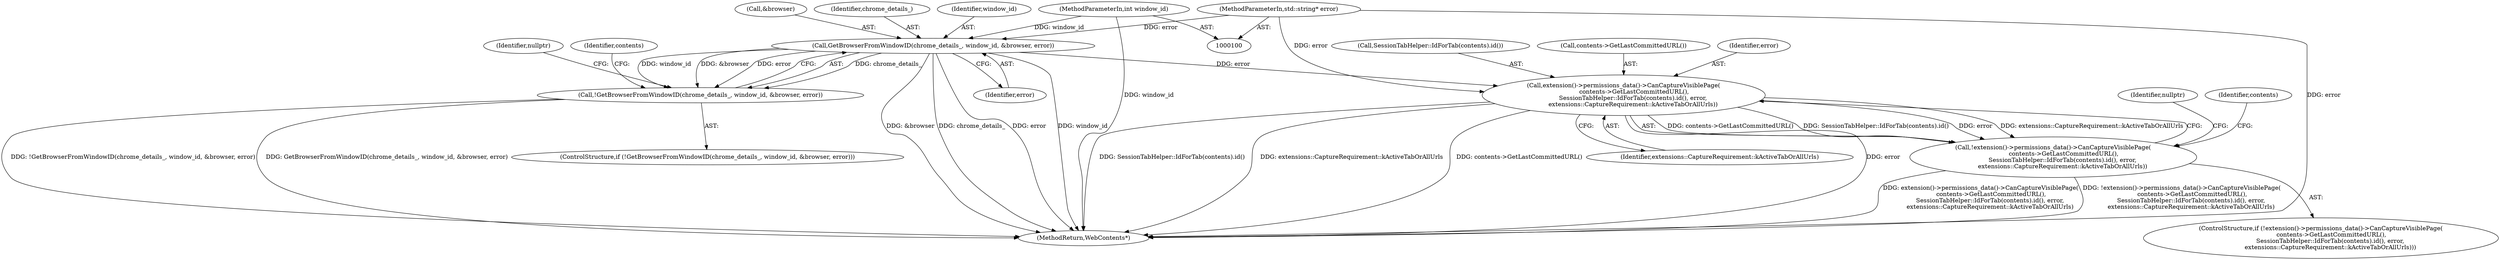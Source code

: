 digraph "0_Chrome_0660e08731fd42076d7242068e9eaed1482b14d5_1@pointer" {
"1000110" [label="(Call,GetBrowserFromWindowID(chrome_details_, window_id, &browser, error))"];
"1000101" [label="(MethodParameterIn,int window_id)"];
"1000102" [label="(MethodParameterIn,std::string* error)"];
"1000109" [label="(Call,!GetBrowserFromWindowID(chrome_details_, window_id, &browser, error))"];
"1000134" [label="(Call,extension()->permissions_data()->CanCaptureVisiblePage(\n           contents->GetLastCommittedURL(),\n          SessionTabHelper::IdForTab(contents).id(), error,\n          extensions::CaptureRequirement::kActiveTabOrAllUrls))"];
"1000133" [label="(Call,!extension()->permissions_data()->CanCaptureVisiblePage(\n           contents->GetLastCommittedURL(),\n          SessionTabHelper::IdForTab(contents).id(), error,\n          extensions::CaptureRequirement::kActiveTabOrAllUrls))"];
"1000138" [label="(Identifier,extensions::CaptureRequirement::kActiveTabOrAllUrls)"];
"1000141" [label="(Identifier,nullptr)"];
"1000144" [label="(MethodReturn,WebContents*)"];
"1000136" [label="(Call,SessionTabHelper::IdForTab(contents).id())"];
"1000112" [label="(Identifier,window_id)"];
"1000109" [label="(Call,!GetBrowserFromWindowID(chrome_details_, window_id, &browser, error))"];
"1000110" [label="(Call,GetBrowserFromWindowID(chrome_details_, window_id, &browser, error))"];
"1000113" [label="(Call,&browser)"];
"1000117" [label="(Identifier,nullptr)"];
"1000120" [label="(Identifier,contents)"];
"1000108" [label="(ControlStructure,if (!GetBrowserFromWindowID(chrome_details_, window_id, &browser, error)))"];
"1000134" [label="(Call,extension()->permissions_data()->CanCaptureVisiblePage(\n           contents->GetLastCommittedURL(),\n          SessionTabHelper::IdForTab(contents).id(), error,\n          extensions::CaptureRequirement::kActiveTabOrAllUrls))"];
"1000115" [label="(Identifier,error)"];
"1000132" [label="(ControlStructure,if (!extension()->permissions_data()->CanCaptureVisiblePage(\n           contents->GetLastCommittedURL(),\n          SessionTabHelper::IdForTab(contents).id(), error,\n          extensions::CaptureRequirement::kActiveTabOrAllUrls)))"];
"1000143" [label="(Identifier,contents)"];
"1000135" [label="(Call,contents->GetLastCommittedURL())"];
"1000133" [label="(Call,!extension()->permissions_data()->CanCaptureVisiblePage(\n           contents->GetLastCommittedURL(),\n          SessionTabHelper::IdForTab(contents).id(), error,\n          extensions::CaptureRequirement::kActiveTabOrAllUrls))"];
"1000102" [label="(MethodParameterIn,std::string* error)"];
"1000101" [label="(MethodParameterIn,int window_id)"];
"1000111" [label="(Identifier,chrome_details_)"];
"1000137" [label="(Identifier,error)"];
"1000110" -> "1000109"  [label="AST: "];
"1000110" -> "1000115"  [label="CFG: "];
"1000111" -> "1000110"  [label="AST: "];
"1000112" -> "1000110"  [label="AST: "];
"1000113" -> "1000110"  [label="AST: "];
"1000115" -> "1000110"  [label="AST: "];
"1000109" -> "1000110"  [label="CFG: "];
"1000110" -> "1000144"  [label="DDG: chrome_details_"];
"1000110" -> "1000144"  [label="DDG: error"];
"1000110" -> "1000144"  [label="DDG: window_id"];
"1000110" -> "1000144"  [label="DDG: &browser"];
"1000110" -> "1000109"  [label="DDG: chrome_details_"];
"1000110" -> "1000109"  [label="DDG: window_id"];
"1000110" -> "1000109"  [label="DDG: &browser"];
"1000110" -> "1000109"  [label="DDG: error"];
"1000101" -> "1000110"  [label="DDG: window_id"];
"1000102" -> "1000110"  [label="DDG: error"];
"1000110" -> "1000134"  [label="DDG: error"];
"1000101" -> "1000100"  [label="AST: "];
"1000101" -> "1000144"  [label="DDG: window_id"];
"1000102" -> "1000100"  [label="AST: "];
"1000102" -> "1000144"  [label="DDG: error"];
"1000102" -> "1000134"  [label="DDG: error"];
"1000109" -> "1000108"  [label="AST: "];
"1000117" -> "1000109"  [label="CFG: "];
"1000120" -> "1000109"  [label="CFG: "];
"1000109" -> "1000144"  [label="DDG: GetBrowserFromWindowID(chrome_details_, window_id, &browser, error)"];
"1000109" -> "1000144"  [label="DDG: !GetBrowserFromWindowID(chrome_details_, window_id, &browser, error)"];
"1000134" -> "1000133"  [label="AST: "];
"1000134" -> "1000138"  [label="CFG: "];
"1000135" -> "1000134"  [label="AST: "];
"1000136" -> "1000134"  [label="AST: "];
"1000137" -> "1000134"  [label="AST: "];
"1000138" -> "1000134"  [label="AST: "];
"1000133" -> "1000134"  [label="CFG: "];
"1000134" -> "1000144"  [label="DDG: SessionTabHelper::IdForTab(contents).id()"];
"1000134" -> "1000144"  [label="DDG: extensions::CaptureRequirement::kActiveTabOrAllUrls"];
"1000134" -> "1000144"  [label="DDG: contents->GetLastCommittedURL()"];
"1000134" -> "1000144"  [label="DDG: error"];
"1000134" -> "1000133"  [label="DDG: contents->GetLastCommittedURL()"];
"1000134" -> "1000133"  [label="DDG: SessionTabHelper::IdForTab(contents).id()"];
"1000134" -> "1000133"  [label="DDG: error"];
"1000134" -> "1000133"  [label="DDG: extensions::CaptureRequirement::kActiveTabOrAllUrls"];
"1000133" -> "1000132"  [label="AST: "];
"1000141" -> "1000133"  [label="CFG: "];
"1000143" -> "1000133"  [label="CFG: "];
"1000133" -> "1000144"  [label="DDG: extension()->permissions_data()->CanCaptureVisiblePage(\n           contents->GetLastCommittedURL(),\n          SessionTabHelper::IdForTab(contents).id(), error,\n          extensions::CaptureRequirement::kActiveTabOrAllUrls)"];
"1000133" -> "1000144"  [label="DDG: !extension()->permissions_data()->CanCaptureVisiblePage(\n           contents->GetLastCommittedURL(),\n          SessionTabHelper::IdForTab(contents).id(), error,\n          extensions::CaptureRequirement::kActiveTabOrAllUrls)"];
}
